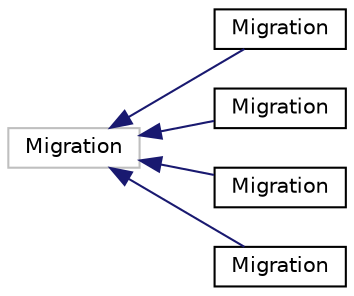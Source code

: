 digraph "Graphical Class Hierarchy"
{
 // LATEX_PDF_SIZE
  edge [fontname="Helvetica",fontsize="10",labelfontname="Helvetica",labelfontsize="10"];
  node [fontname="Helvetica",fontsize="10",shape=record];
  rankdir="LR";
  Node13 [label="Migration",height=0.2,width=0.4,color="grey75", fillcolor="white", style="filled",tooltip=" "];
  Node13 -> Node0 [dir="back",color="midnightblue",fontsize="10",style="solid",fontname="Helvetica"];
  Node0 [label="Migration",height=0.2,width=0.4,color="black", fillcolor="white", style="filled",URL="$classblog_1_1migrations_1_10001__initial_1_1Migration.html",tooltip=" "];
  Node13 -> Node15 [dir="back",color="midnightblue",fontsize="10",style="solid",fontname="Helvetica"];
  Node15 [label="Migration",height=0.2,width=0.4,color="black", fillcolor="white", style="filled",URL="$classblog_1_1migrations_1_10002__auto__20201206__1527_1_1Migration.html",tooltip=" "];
  Node13 -> Node16 [dir="back",color="midnightblue",fontsize="10",style="solid",fontname="Helvetica"];
  Node16 [label="Migration",height=0.2,width=0.4,color="black", fillcolor="white", style="filled",URL="$classusers_1_1migrations_1_10001__initial_1_1Migration.html",tooltip=" "];
  Node13 -> Node17 [dir="back",color="midnightblue",fontsize="10",style="solid",fontname="Helvetica"];
  Node17 [label="Migration",height=0.2,width=0.4,color="black", fillcolor="white", style="filled",URL="$classusers_1_1migrations_1_10002__snippet_1_1Migration.html",tooltip=" "];
}
